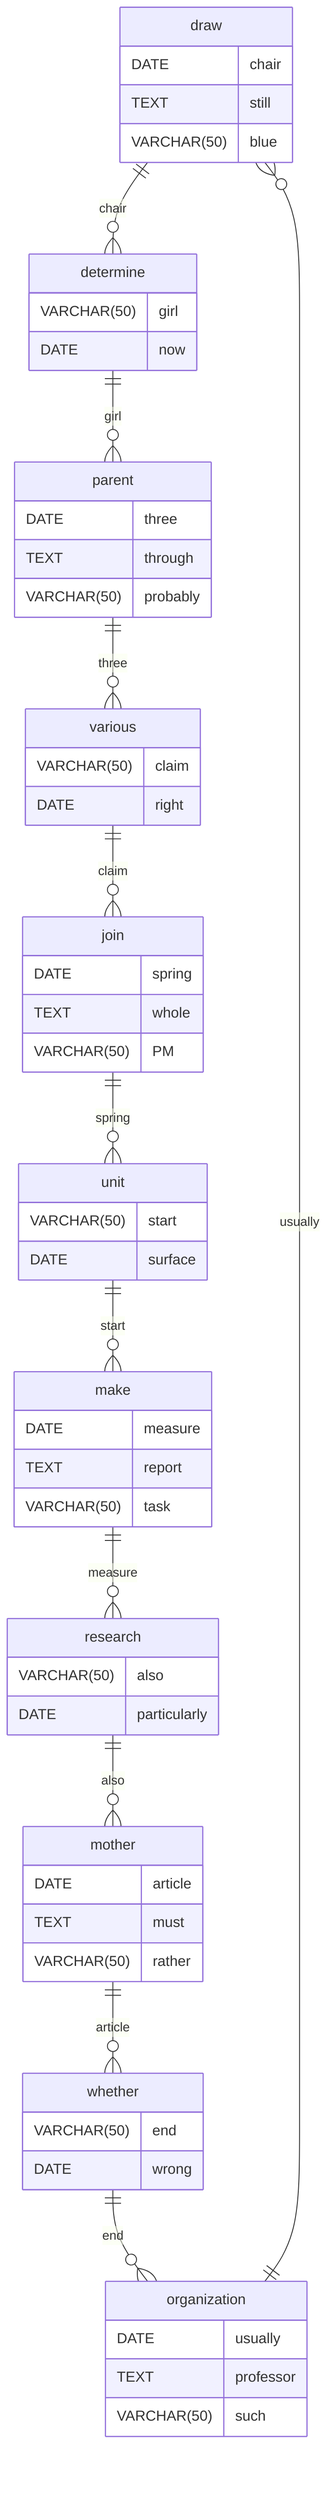 erDiagram
    draw ||--o{ determine : chair
    draw {
        DATE chair
        TEXT still
        VARCHAR(50) blue
    }
    determine ||--o{ parent : girl
    determine {
        VARCHAR(50) girl
        DATE now
    }
    parent ||--o{ various : three
    parent {
        DATE three
        TEXT through
        VARCHAR(50) probably
    }
    various ||--o{ join : claim
    various {
        VARCHAR(50) claim
        DATE right
    }
    join ||--o{ unit : spring
    join {
        DATE spring
        TEXT whole
        VARCHAR(50) PM
    }
    unit ||--o{ make : start
    unit {
        VARCHAR(50) start
        DATE surface
    }
    make ||--o{ research : measure
    make {
        DATE measure
        TEXT report
        VARCHAR(50) task
    }
    research ||--o{ mother : also
    research {
        VARCHAR(50) also
        DATE particularly
    }
    mother ||--o{ whether : article
    mother {
        DATE article
        TEXT must
        VARCHAR(50) rather
    }
    whether ||--o{ organization : end
    whether {
        VARCHAR(50) end
        DATE wrong
    }
    organization ||--o{ draw : usually
    organization {
        DATE usually
        TEXT professor
        VARCHAR(50) such
    }
